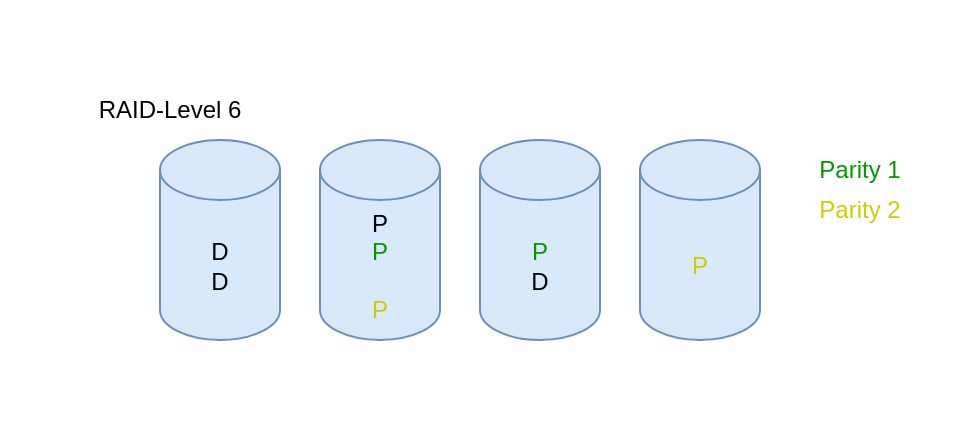 <mxfile>
    <diagram id="9vUh70L1KW3JY0-0sa0y" name="Page-1">
        <mxGraphModel dx="690" dy="1547" grid="1" gridSize="10" guides="1" tooltips="1" connect="1" arrows="1" fold="1" page="1" pageScale="1" pageWidth="850" pageHeight="1100" math="0" shadow="0">
            <root>
                <mxCell id="0"/>
                <mxCell id="1" parent="0"/>
                <mxCell id="2" value="" style="rounded=0;whiteSpace=wrap;html=1;strokeColor=none;" vertex="1" parent="1">
                    <mxGeometry x="30" y="-10" width="480" height="220" as="geometry"/>
                </mxCell>
                <mxCell id="8" value="D&lt;br&gt;D" style="shape=cylinder3;whiteSpace=wrap;html=1;boundedLbl=1;backgroundOutline=1;size=15;fillColor=#dae8fc;strokeColor=#6c8ebf;" vertex="1" parent="1">
                    <mxGeometry x="110" y="60" width="60" height="100" as="geometry"/>
                </mxCell>
                <mxCell id="10" value="&lt;font color=&quot;#009900&quot;&gt;P&lt;/font&gt;&lt;br&gt;D" style="shape=cylinder3;whiteSpace=wrap;html=1;boundedLbl=1;backgroundOutline=1;size=15;fillColor=#dae8fc;strokeColor=#6c8ebf;" vertex="1" parent="1">
                    <mxGeometry x="270" y="60" width="60" height="100" as="geometry"/>
                </mxCell>
                <mxCell id="12" value="P&lt;br&gt;&lt;font color=&quot;#009900&quot;&gt;P&lt;/font&gt;&lt;br&gt;&lt;br&gt;&lt;font color=&quot;#cccc00&quot;&gt;P&lt;/font&gt;" style="shape=cylinder3;whiteSpace=wrap;html=1;boundedLbl=1;backgroundOutline=1;size=15;fillColor=#dae8fc;strokeColor=#6c8ebf;" vertex="1" parent="1">
                    <mxGeometry x="190" y="60" width="60" height="100" as="geometry"/>
                </mxCell>
                <mxCell id="19" value="RAID-Level 6" style="text;html=1;strokeColor=none;fillColor=none;align=center;verticalAlign=middle;whiteSpace=wrap;rounded=0;" vertex="1" parent="1">
                    <mxGeometry x="70" y="30" width="90" height="30" as="geometry"/>
                </mxCell>
                <mxCell id="26" value="&lt;font color=&quot;#cccc00&quot;&gt;P&lt;br&gt;&lt;/font&gt;" style="shape=cylinder3;whiteSpace=wrap;html=1;boundedLbl=1;backgroundOutline=1;size=15;fillColor=#dae8fc;strokeColor=#6c8ebf;" vertex="1" parent="1">
                    <mxGeometry x="350" y="60" width="60" height="100" as="geometry"/>
                </mxCell>
                <mxCell id="27" value="Parity 2" style="text;html=1;strokeColor=none;fillColor=none;align=center;verticalAlign=middle;whiteSpace=wrap;rounded=0;fontColor=#CCCC00;" vertex="1" parent="1">
                    <mxGeometry x="430" y="80" width="60" height="30" as="geometry"/>
                </mxCell>
                <mxCell id="29" value="&lt;font color=&quot;#009900&quot;&gt;Parity 1&lt;/font&gt;" style="text;html=1;strokeColor=none;fillColor=none;align=center;verticalAlign=middle;whiteSpace=wrap;rounded=0;fontColor=#CCCC00;" vertex="1" parent="1">
                    <mxGeometry x="430" y="60" width="60" height="30" as="geometry"/>
                </mxCell>
            </root>
        </mxGraphModel>
    </diagram>
</mxfile>
